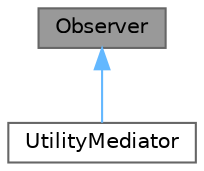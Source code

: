 digraph "Observer"
{
 // LATEX_PDF_SIZE
  bgcolor="transparent";
  edge [fontname=Helvetica,fontsize=10,labelfontname=Helvetica,labelfontsize=10];
  node [fontname=Helvetica,fontsize=10,shape=box,height=0.2,width=0.4];
  Node1 [id="Node000001",label="Observer",height=0.2,width=0.4,color="gray40", fillcolor="grey60", style="filled", fontcolor="black",tooltip="Interface for objects that need to be notified of changes in resource types and quantities."];
  Node1 -> Node2 [id="edge2_Node000001_Node000002",dir="back",color="steelblue1",style="solid",tooltip=" "];
  Node2 [id="Node000002",label="UtilityMediator",height=0.2,width=0.4,color="gray40", fillcolor="white", style="filled",URL="$classUtilityMediator.html",tooltip="A class that manages resource distribution for utilities."];
}
